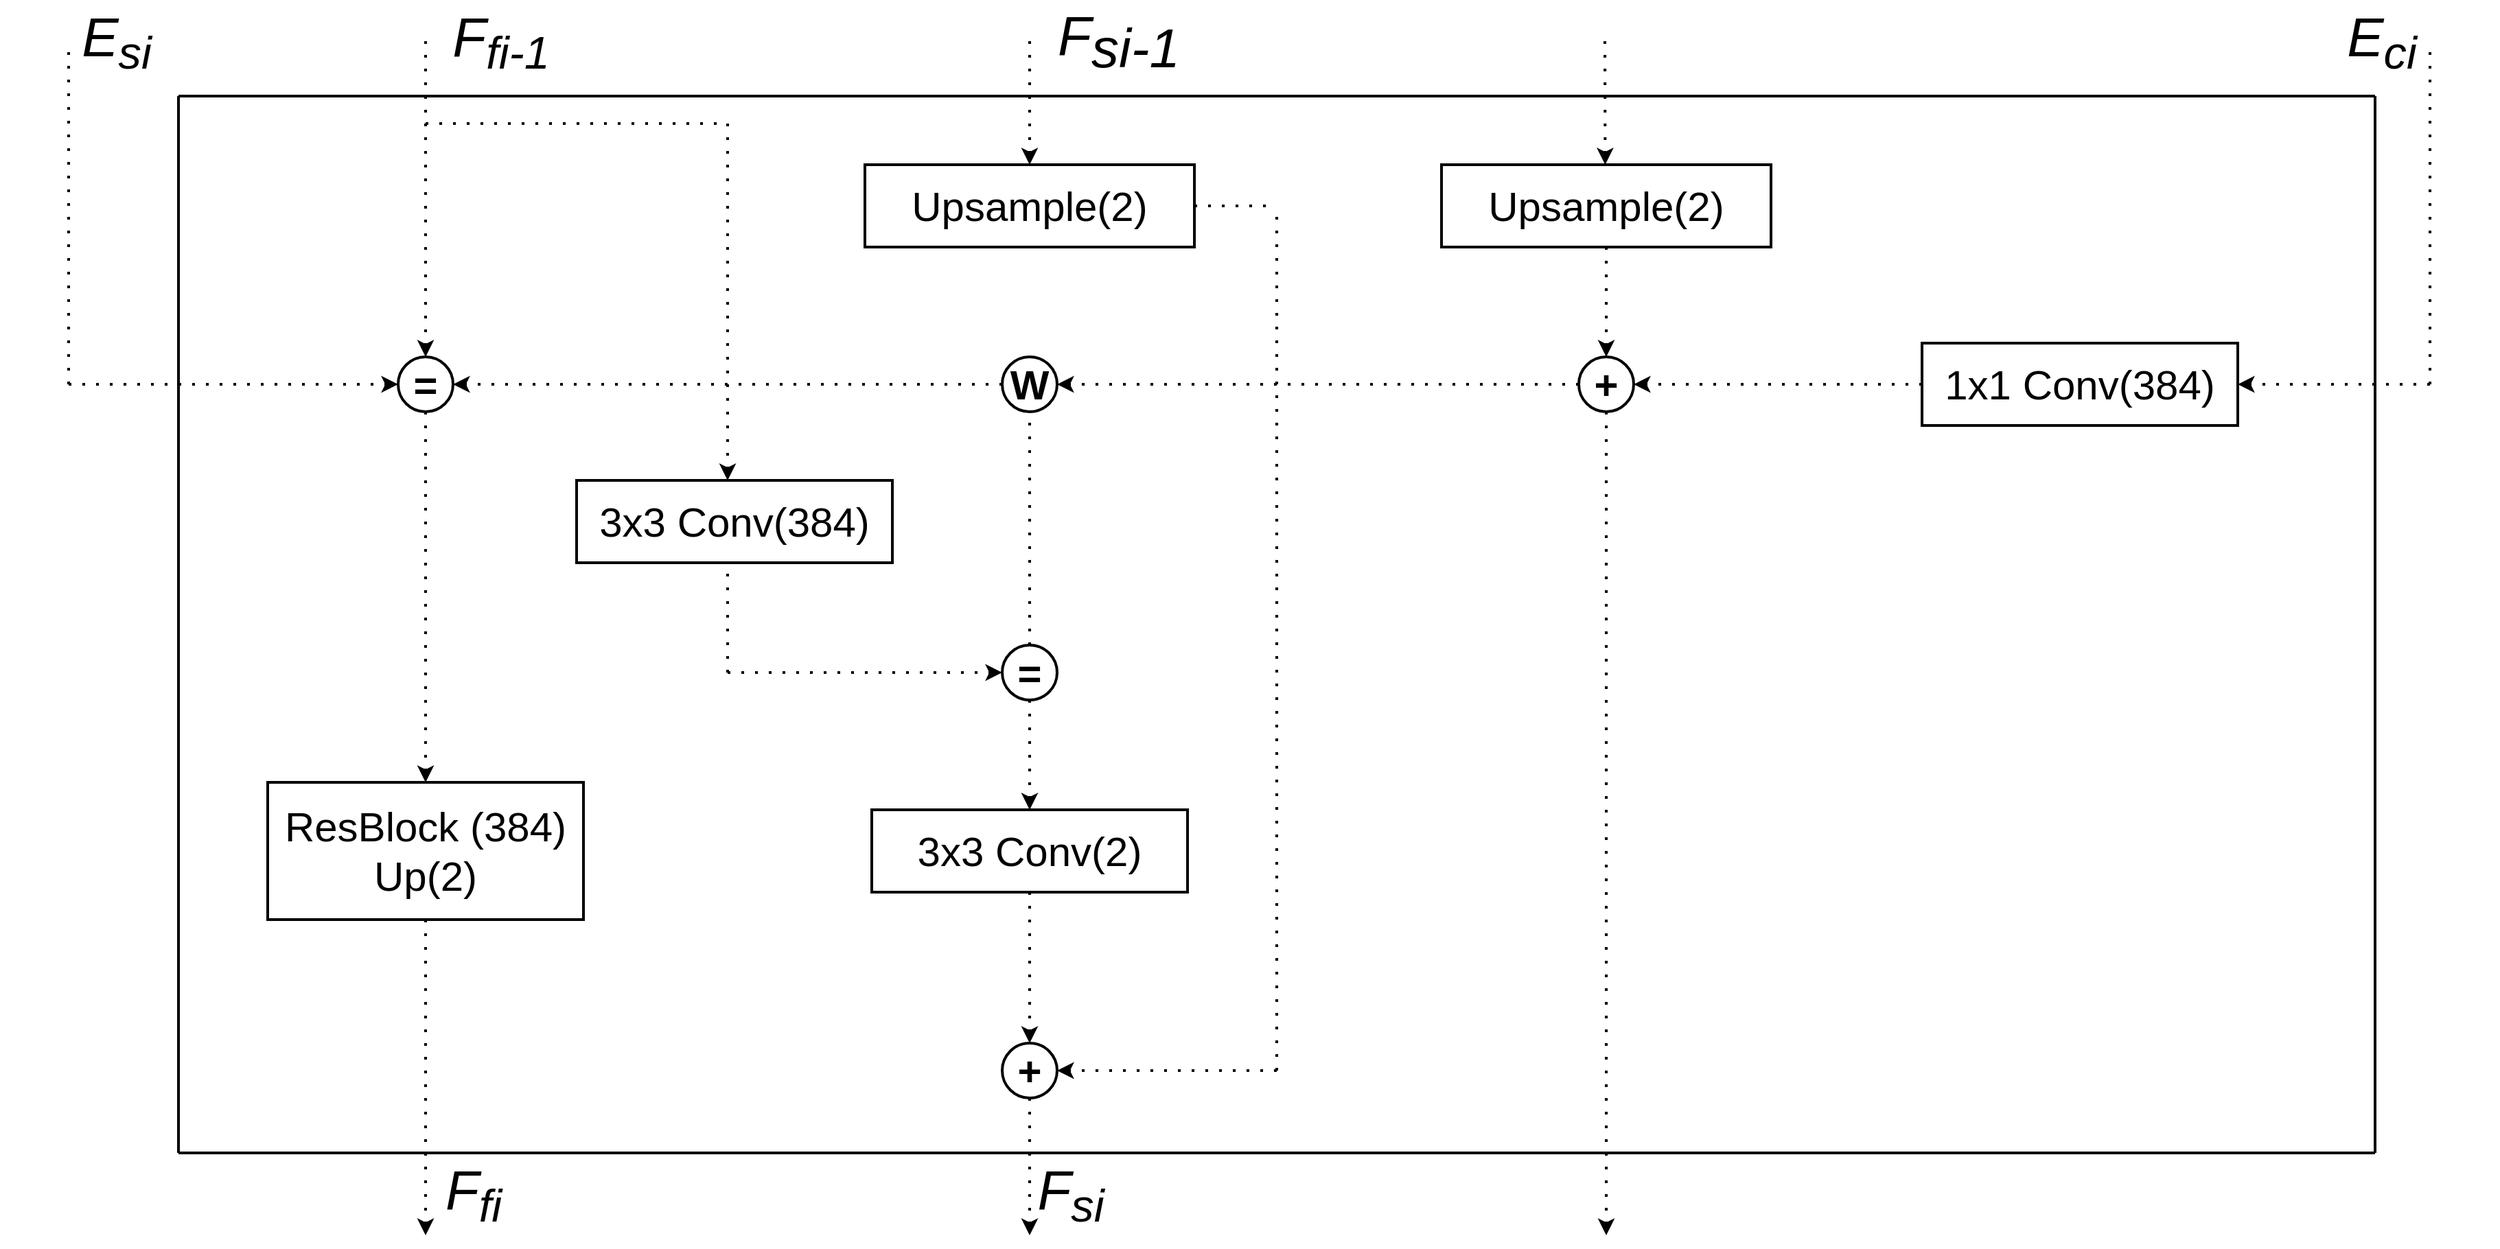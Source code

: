 <mxfile>
    <diagram id="qMS3ig1vpzrSqUpysT0w" name="Page-1">
        <mxGraphModel dx="2855" dy="1440" grid="1" gridSize="10" guides="1" tooltips="1" connect="1" arrows="1" fold="1" page="1" pageScale="1" pageWidth="850" pageHeight="1100" math="0" shadow="0">
            <root>
                <mxCell id="0"/>
                <mxCell id="1" parent="0"/>
                <mxCell id="2" value="&lt;b&gt;&lt;font style=&quot;font-size: 30px;&quot;&gt;=&lt;/font&gt;&lt;/b&gt;" style="ellipse;whiteSpace=wrap;html=1;aspect=fixed;strokeWidth=2;" vertex="1" parent="1">
                    <mxGeometry x="160" y="330" width="40" height="40" as="geometry"/>
                </mxCell>
                <mxCell id="3" value="&lt;b&gt;&lt;font style=&quot;font-size: 30px;&quot;&gt;W&lt;/font&gt;&lt;/b&gt;" style="ellipse;whiteSpace=wrap;html=1;aspect=fixed;strokeWidth=2;" vertex="1" parent="1">
                    <mxGeometry x="600" y="330" width="40" height="40" as="geometry"/>
                </mxCell>
                <mxCell id="4" value="&lt;span style=&quot;font-size: 30px;&quot;&gt;&lt;b&gt;+&lt;/b&gt;&lt;/span&gt;" style="ellipse;whiteSpace=wrap;html=1;aspect=fixed;strokeWidth=2;" vertex="1" parent="1">
                    <mxGeometry x="1020" y="330" width="40" height="40" as="geometry"/>
                </mxCell>
                <mxCell id="5" value="&lt;span style=&quot;font-size: 30px;&quot;&gt;Upsample(2)&lt;/span&gt;" style="rounded=0;whiteSpace=wrap;html=1;strokeWidth=2;" vertex="1" parent="1">
                    <mxGeometry x="500" y="190" width="240" height="60" as="geometry"/>
                </mxCell>
                <mxCell id="7" value="&lt;b&gt;&lt;font style=&quot;font-size: 30px;&quot;&gt;=&lt;/font&gt;&lt;/b&gt;" style="ellipse;whiteSpace=wrap;html=1;aspect=fixed;strokeWidth=2;" vertex="1" parent="1">
                    <mxGeometry x="600" y="540" width="40" height="40" as="geometry"/>
                </mxCell>
                <mxCell id="8" value="&lt;span style=&quot;font-size: 30px;&quot;&gt;3x3 Conv(384)&lt;/span&gt;" style="rounded=0;whiteSpace=wrap;html=1;strokeWidth=2;" vertex="1" parent="1">
                    <mxGeometry x="290" y="420" width="230" height="60" as="geometry"/>
                </mxCell>
                <mxCell id="9" value="&lt;span style=&quot;font-size: 30px;&quot;&gt;ResBlock (384)&lt;br&gt;Up(2)&lt;br&gt;&lt;/span&gt;" style="rounded=0;whiteSpace=wrap;html=1;strokeWidth=2;" vertex="1" parent="1">
                    <mxGeometry x="65" y="640" width="230" height="100" as="geometry"/>
                </mxCell>
                <mxCell id="10" value="&lt;span style=&quot;font-size: 30px;&quot;&gt;3x3 Conv(2)&lt;/span&gt;" style="rounded=0;whiteSpace=wrap;html=1;strokeWidth=2;" vertex="1" parent="1">
                    <mxGeometry x="505" y="660" width="230" height="60" as="geometry"/>
                </mxCell>
                <mxCell id="11" value="&lt;span style=&quot;font-size: 30px;&quot;&gt;1x1 Conv(384)&lt;/span&gt;" style="rounded=0;whiteSpace=wrap;html=1;strokeWidth=2;" vertex="1" parent="1">
                    <mxGeometry x="1270" y="320" width="230" height="60" as="geometry"/>
                </mxCell>
                <mxCell id="12" value="" style="endArrow=classic;html=1;entryX=0.5;entryY=0;entryDx=0;entryDy=0;strokeWidth=2;dashed=1;dashPattern=1 4;" edge="1" parent="1" target="2">
                    <mxGeometry width="50" height="50" relative="1" as="geometry">
                        <mxPoint x="180" y="100" as="sourcePoint"/>
                        <mxPoint x="170" y="250" as="targetPoint"/>
                    </mxGeometry>
                </mxCell>
                <mxCell id="13" value="" style="endArrow=none;html=1;strokeWidth=2;dashed=1;dashPattern=1 4;" edge="1" parent="1">
                    <mxGeometry width="50" height="50" relative="1" as="geometry">
                        <mxPoint x="-80" y="350" as="sourcePoint"/>
                        <mxPoint x="-80" y="100" as="targetPoint"/>
                    </mxGeometry>
                </mxCell>
                <mxCell id="14" value="" style="endArrow=classic;html=1;entryX=0;entryY=0.5;entryDx=0;entryDy=0;strokeWidth=2;dashed=1;dashPattern=1 4;" edge="1" parent="1" target="2">
                    <mxGeometry width="50" height="50" relative="1" as="geometry">
                        <mxPoint x="-80" y="350" as="sourcePoint"/>
                        <mxPoint x="90" y="280" as="targetPoint"/>
                    </mxGeometry>
                </mxCell>
                <mxCell id="15" value="" style="endArrow=classic;html=1;exitX=0.5;exitY=1;exitDx=0;exitDy=0;entryX=0.5;entryY=0;entryDx=0;entryDy=0;strokeWidth=2;dashed=1;dashPattern=1 4;" edge="1" parent="1" source="2" target="9">
                    <mxGeometry width="50" height="50" relative="1" as="geometry">
                        <mxPoint x="-40" y="500" as="sourcePoint"/>
                        <mxPoint x="10" y="450" as="targetPoint"/>
                    </mxGeometry>
                </mxCell>
                <mxCell id="16" value="" style="endArrow=classic;html=1;exitX=0;exitY=0.5;exitDx=0;exitDy=0;entryX=1;entryY=0.5;entryDx=0;entryDy=0;strokeWidth=2;dashed=1;dashPattern=1 4;" edge="1" parent="1" source="3" target="2">
                    <mxGeometry width="50" height="50" relative="1" as="geometry">
                        <mxPoint x="350" y="270" as="sourcePoint"/>
                        <mxPoint x="400" y="220" as="targetPoint"/>
                    </mxGeometry>
                </mxCell>
                <mxCell id="17" value="" style="endArrow=classic;html=1;strokeWidth=2;dashed=1;dashPattern=1 4;" edge="1" parent="1">
                    <mxGeometry width="50" height="50" relative="1" as="geometry">
                        <mxPoint x="400" y="160" as="sourcePoint"/>
                        <mxPoint x="400" y="420" as="targetPoint"/>
                    </mxGeometry>
                </mxCell>
                <mxCell id="18" value="" style="endArrow=none;html=1;strokeWidth=2;dashed=1;dashPattern=1 4;" edge="1" parent="1">
                    <mxGeometry width="50" height="50" relative="1" as="geometry">
                        <mxPoint x="180" y="160" as="sourcePoint"/>
                        <mxPoint x="400" y="160" as="targetPoint"/>
                    </mxGeometry>
                </mxCell>
                <mxCell id="19" value="" style="endArrow=classic;html=1;exitX=0;exitY=0.5;exitDx=0;exitDy=0;entryX=1;entryY=0.5;entryDx=0;entryDy=0;strokeWidth=2;dashed=1;dashPattern=1 4;" edge="1" parent="1" source="4" target="3">
                    <mxGeometry width="50" height="50" relative="1" as="geometry">
                        <mxPoint x="780" y="360" as="sourcePoint"/>
                        <mxPoint x="830" y="310" as="targetPoint"/>
                    </mxGeometry>
                </mxCell>
                <mxCell id="20" value="" style="endArrow=classic;html=1;exitX=0;exitY=0.5;exitDx=0;exitDy=0;entryX=1;entryY=0.5;entryDx=0;entryDy=0;strokeWidth=2;dashed=1;dashPattern=1 4;" edge="1" parent="1" source="11" target="4">
                    <mxGeometry width="50" height="50" relative="1" as="geometry">
                        <mxPoint x="1060" y="310" as="sourcePoint"/>
                        <mxPoint x="1110" y="260" as="targetPoint"/>
                    </mxGeometry>
                </mxCell>
                <mxCell id="21" value="&lt;span style=&quot;font-size: 30px;&quot;&gt;Upsample(2)&lt;/span&gt;" style="rounded=0;whiteSpace=wrap;html=1;strokeWidth=2;" vertex="1" parent="1">
                    <mxGeometry x="920" y="190" width="240" height="60" as="geometry"/>
                </mxCell>
                <mxCell id="22" value="" style="endArrow=classic;html=1;exitX=0.5;exitY=1;exitDx=0;exitDy=0;strokeWidth=2;dashed=1;dashPattern=1 4;" edge="1" parent="1" source="9">
                    <mxGeometry width="50" height="50" relative="1" as="geometry">
                        <mxPoint x="340" y="650" as="sourcePoint"/>
                        <mxPoint x="180" y="970" as="targetPoint"/>
                    </mxGeometry>
                </mxCell>
                <mxCell id="23" value="" style="endArrow=none;html=1;strokeWidth=2;dashed=1;dashPattern=1 4;" edge="1" parent="1">
                    <mxGeometry width="50" height="50" relative="1" as="geometry">
                        <mxPoint x="400" y="560" as="sourcePoint"/>
                        <mxPoint x="400" y="480" as="targetPoint"/>
                    </mxGeometry>
                </mxCell>
                <mxCell id="24" value="" style="endArrow=classic;html=1;entryX=0;entryY=0.5;entryDx=0;entryDy=0;strokeWidth=2;dashed=1;dashPattern=1 4;" edge="1" parent="1" target="7">
                    <mxGeometry width="50" height="50" relative="1" as="geometry">
                        <mxPoint x="400" y="560" as="sourcePoint"/>
                        <mxPoint x="490" y="510" as="targetPoint"/>
                    </mxGeometry>
                </mxCell>
                <mxCell id="25" value="" style="endArrow=none;html=1;entryX=0.5;entryY=1;entryDx=0;entryDy=0;exitX=0.5;exitY=0;exitDx=0;exitDy=0;strokeWidth=2;dashed=1;dashPattern=1 4;" edge="1" parent="1" source="7" target="3">
                    <mxGeometry width="50" height="50" relative="1" as="geometry">
                        <mxPoint x="590" y="460" as="sourcePoint"/>
                        <mxPoint x="640" y="410" as="targetPoint"/>
                    </mxGeometry>
                </mxCell>
                <mxCell id="26" value="" style="endArrow=classic;html=1;exitX=0.5;exitY=1;exitDx=0;exitDy=0;entryX=0.5;entryY=0;entryDx=0;entryDy=0;strokeWidth=2;dashed=1;dashPattern=1 4;" edge="1" parent="1" source="7" target="10">
                    <mxGeometry width="50" height="50" relative="1" as="geometry">
                        <mxPoint x="780" y="520" as="sourcePoint"/>
                        <mxPoint x="830" y="470" as="targetPoint"/>
                    </mxGeometry>
                </mxCell>
                <mxCell id="27" value="" style="endArrow=none;html=1;exitX=1;exitY=0.5;exitDx=0;exitDy=0;strokeWidth=2;dashed=1;dashPattern=1 4;" edge="1" parent="1" source="5">
                    <mxGeometry width="50" height="50" relative="1" as="geometry">
                        <mxPoint x="770" y="300" as="sourcePoint"/>
                        <mxPoint x="800" y="220" as="targetPoint"/>
                    </mxGeometry>
                </mxCell>
                <mxCell id="28" value="" style="endArrow=none;html=1;strokeWidth=2;dashed=1;dashPattern=1 4;" edge="1" parent="1">
                    <mxGeometry width="50" height="50" relative="1" as="geometry">
                        <mxPoint x="800" y="850" as="sourcePoint"/>
                        <mxPoint x="800" y="220" as="targetPoint"/>
                    </mxGeometry>
                </mxCell>
                <mxCell id="29" value="" style="endArrow=classic;html=1;entryX=1;entryY=0.5;entryDx=0;entryDy=0;strokeWidth=2;dashed=1;dashPattern=1 4;" edge="1" parent="1" target="33">
                    <mxGeometry width="50" height="50" relative="1" as="geometry">
                        <mxPoint x="800" y="850" as="sourcePoint"/>
                        <mxPoint x="840" y="730" as="targetPoint"/>
                    </mxGeometry>
                </mxCell>
                <mxCell id="30" value="" style="endArrow=classic;html=1;entryX=0.5;entryY=0;entryDx=0;entryDy=0;strokeWidth=2;dashed=1;dashPattern=1 4;" edge="1" parent="1" target="5">
                    <mxGeometry width="50" height="50" relative="1" as="geometry">
                        <mxPoint x="620" y="100" as="sourcePoint"/>
                        <mxPoint x="690" y="-100" as="targetPoint"/>
                    </mxGeometry>
                </mxCell>
                <mxCell id="31" value="" style="endArrow=classic;html=1;entryX=0.5;entryY=0;entryDx=0;entryDy=0;strokeWidth=2;dashed=1;dashPattern=1 4;" edge="1" parent="1">
                    <mxGeometry width="50" height="50" relative="1" as="geometry">
                        <mxPoint x="1039" y="100" as="sourcePoint"/>
                        <mxPoint x="1039.23" y="190" as="targetPoint"/>
                    </mxGeometry>
                </mxCell>
                <mxCell id="32" value="" style="endArrow=classic;html=1;entryX=0.5;entryY=0;entryDx=0;entryDy=0;strokeWidth=2;dashed=1;dashPattern=1 4;" edge="1" parent="1" target="4">
                    <mxGeometry width="50" height="50" relative="1" as="geometry">
                        <mxPoint x="1040" y="250" as="sourcePoint"/>
                        <mxPoint x="990" y="250" as="targetPoint"/>
                    </mxGeometry>
                </mxCell>
                <mxCell id="33" value="&lt;span style=&quot;font-size: 30px;&quot;&gt;&lt;b&gt;+&lt;/b&gt;&lt;/span&gt;" style="ellipse;whiteSpace=wrap;html=1;aspect=fixed;strokeWidth=2;" vertex="1" parent="1">
                    <mxGeometry x="600" y="830" width="40" height="40" as="geometry"/>
                </mxCell>
                <mxCell id="34" value="" style="endArrow=classic;html=1;exitX=0.5;exitY=1;exitDx=0;exitDy=0;entryX=0.5;entryY=0;entryDx=0;entryDy=0;strokeWidth=2;dashed=1;dashPattern=1 4;" edge="1" parent="1" source="10" target="33">
                    <mxGeometry width="50" height="50" relative="1" as="geometry">
                        <mxPoint x="660" y="800" as="sourcePoint"/>
                        <mxPoint x="710" y="750" as="targetPoint"/>
                    </mxGeometry>
                </mxCell>
                <mxCell id="35" value="" style="endArrow=classic;html=1;exitX=0.5;exitY=1;exitDx=0;exitDy=0;strokeWidth=2;dashed=1;dashPattern=1 4;" edge="1" parent="1" source="33">
                    <mxGeometry width="50" height="50" relative="1" as="geometry">
                        <mxPoint x="1180" y="790" as="sourcePoint"/>
                        <mxPoint x="620" y="970" as="targetPoint"/>
                    </mxGeometry>
                </mxCell>
                <mxCell id="36" value="" style="endArrow=classic;html=1;exitX=0.5;exitY=1;exitDx=0;exitDy=0;strokeWidth=2;dashed=1;dashPattern=1 4;" edge="1" parent="1" source="4">
                    <mxGeometry width="50" height="50" relative="1" as="geometry">
                        <mxPoint x="1080" y="570" as="sourcePoint"/>
                        <mxPoint x="1040" y="970" as="targetPoint"/>
                    </mxGeometry>
                </mxCell>
                <mxCell id="37" value="" style="endArrow=classic;html=1;strokeWidth=2;dashed=1;dashPattern=1 4;" edge="1" parent="1">
                    <mxGeometry width="50" height="50" relative="1" as="geometry">
                        <mxPoint x="1640" y="350" as="sourcePoint"/>
                        <mxPoint x="1500" y="350" as="targetPoint"/>
                    </mxGeometry>
                </mxCell>
                <mxCell id="38" value="" style="endArrow=none;html=1;strokeWidth=2;dashed=1;dashPattern=1 4;" edge="1" parent="1">
                    <mxGeometry width="50" height="50" relative="1" as="geometry">
                        <mxPoint x="1640" y="350" as="sourcePoint"/>
                        <mxPoint x="1640" y="100" as="targetPoint"/>
                    </mxGeometry>
                </mxCell>
                <mxCell id="40" value="" style="endArrow=none;html=1;strokeWidth=2;" edge="1" parent="1">
                    <mxGeometry width="50" height="50" relative="1" as="geometry">
                        <mxPoint y="910" as="sourcePoint"/>
                        <mxPoint y="140" as="targetPoint"/>
                    </mxGeometry>
                </mxCell>
                <mxCell id="41" value="" style="endArrow=none;html=1;strokeWidth=2;" edge="1" parent="1">
                    <mxGeometry width="50" height="50" relative="1" as="geometry">
                        <mxPoint y="910" as="sourcePoint"/>
                        <mxPoint x="1600" y="910" as="targetPoint"/>
                    </mxGeometry>
                </mxCell>
                <mxCell id="42" value="" style="endArrow=none;html=1;strokeWidth=2;" edge="1" parent="1">
                    <mxGeometry width="50" height="50" relative="1" as="geometry">
                        <mxPoint y="140" as="sourcePoint"/>
                        <mxPoint x="1600" y="140" as="targetPoint"/>
                    </mxGeometry>
                </mxCell>
                <mxCell id="43" value="" style="endArrow=none;html=1;strokeWidth=2;" edge="1" parent="1">
                    <mxGeometry width="50" height="50" relative="1" as="geometry">
                        <mxPoint x="1600" y="910" as="sourcePoint"/>
                        <mxPoint x="1600" y="140" as="targetPoint"/>
                    </mxGeometry>
                </mxCell>
                <mxCell id="44" value="&lt;span style=&quot;font-size: 40px;&quot;&gt;&lt;i&gt;F&lt;sub&gt;fi&lt;/sub&gt;&lt;/i&gt;&lt;/span&gt;" style="text;html=1;strokeColor=none;fillColor=none;align=center;verticalAlign=middle;whiteSpace=wrap;rounded=0;strokeWidth=2;" vertex="1" parent="1">
                    <mxGeometry x="130" y="910" width="170" height="60" as="geometry"/>
                </mxCell>
                <mxCell id="46" value="&lt;i style=&quot;font-size: 40px;&quot;&gt;&lt;span style=&quot;&quot;&gt;F&lt;sub&gt;si&lt;/sub&gt;&lt;/span&gt;&lt;/i&gt;" style="text;html=1;strokeColor=none;fillColor=none;align=center;verticalAlign=middle;whiteSpace=wrap;rounded=0;strokeWidth=2;" vertex="1" parent="1">
                    <mxGeometry x="565" y="910" width="170" height="60" as="geometry"/>
                </mxCell>
                <mxCell id="47" value="&lt;span style=&quot;font-size: 40px;&quot;&gt;&lt;i&gt;F&lt;sub&gt;fi-1&lt;/sub&gt;&lt;/i&gt;&lt;/span&gt;" style="text;html=1;strokeColor=none;fillColor=none;align=center;verticalAlign=middle;whiteSpace=wrap;rounded=0;strokeWidth=2;" vertex="1" parent="1">
                    <mxGeometry x="150" y="70" width="170" height="60" as="geometry"/>
                </mxCell>
                <mxCell id="48" value="&lt;i style=&quot;font-size: 40px;&quot;&gt;&lt;span style=&quot;&quot;&gt;F&lt;/span&gt;&lt;sub style=&quot;&quot;&gt;&lt;span style=&quot;font-size: 40px;&quot;&gt;s&lt;/span&gt;&lt;font style=&quot;font-size: 40px;&quot;&gt;i-1&lt;/font&gt;&lt;/sub&gt;&lt;/i&gt;" style="text;html=1;strokeColor=none;fillColor=none;align=center;verticalAlign=middle;whiteSpace=wrap;rounded=0;strokeWidth=2;" vertex="1" parent="1">
                    <mxGeometry x="600" y="70" width="170" height="60" as="geometry"/>
                </mxCell>
                <mxCell id="49" value="&lt;span style=&quot;font-size: 40px;&quot;&gt;&lt;i&gt;E&lt;sub&gt;si&lt;/sub&gt;&lt;/i&gt;&lt;/span&gt;" style="text;html=1;strokeColor=none;fillColor=none;align=center;verticalAlign=middle;whiteSpace=wrap;rounded=0;strokeWidth=2;" vertex="1" parent="1">
                    <mxGeometry x="-130" y="70" width="170" height="60" as="geometry"/>
                </mxCell>
                <mxCell id="50" value="&lt;i style=&quot;font-size: 40px;&quot;&gt;&lt;span style=&quot;&quot;&gt;E&lt;sub&gt;ci&lt;/sub&gt;&lt;/span&gt;&lt;/i&gt;" style="text;html=1;strokeColor=none;fillColor=none;align=center;verticalAlign=middle;whiteSpace=wrap;rounded=0;strokeWidth=2;" vertex="1" parent="1">
                    <mxGeometry x="1520" y="70" width="170" height="60" as="geometry"/>
                </mxCell>
            </root>
        </mxGraphModel>
    </diagram>
</mxfile>